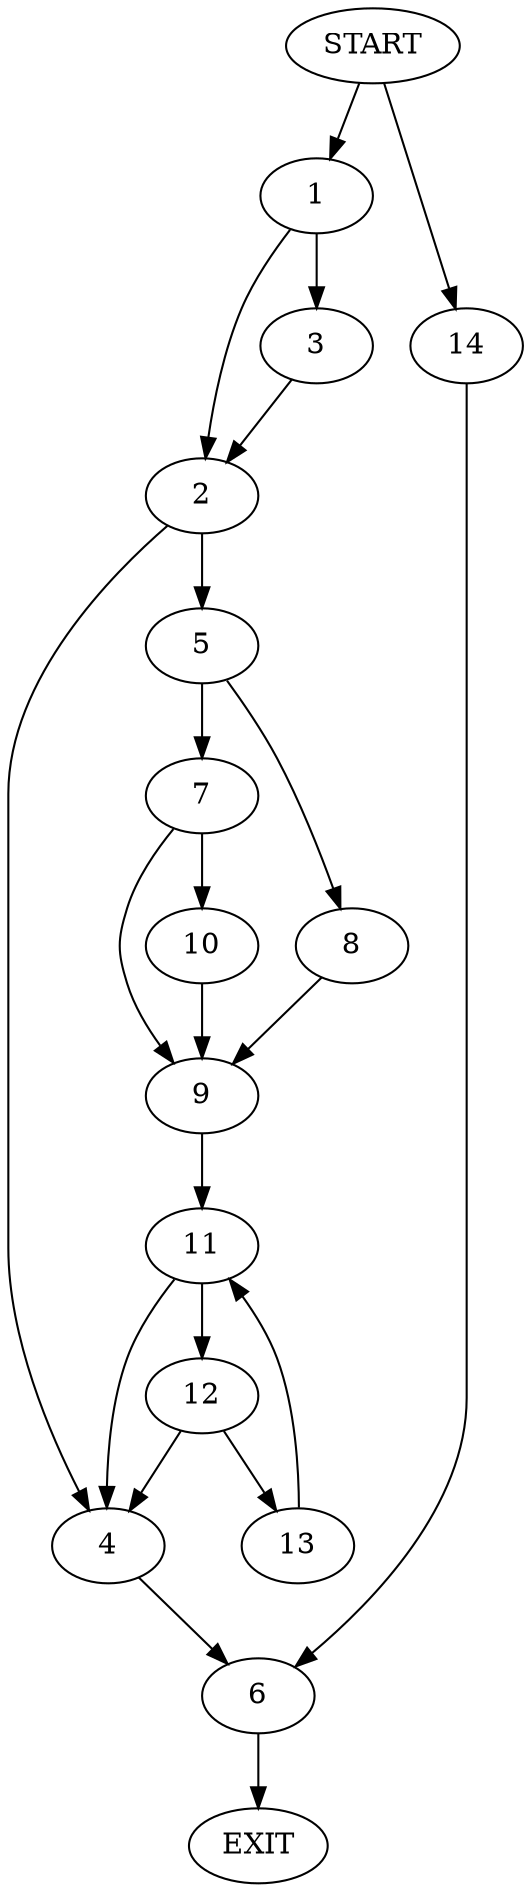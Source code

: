 digraph {
0 [label="START"]
15 [label="EXIT"]
0 -> 1
1 -> 2
1 -> 3
3 -> 2
2 -> 4
2 -> 5
4 -> 6
5 -> 7
5 -> 8
8 -> 9
7 -> 10
7 -> 9
10 -> 9
9 -> 11
11 -> 4
11 -> 12
12 -> 4
12 -> 13
13 -> 11
6 -> 15
0 -> 14
14 -> 6
}
